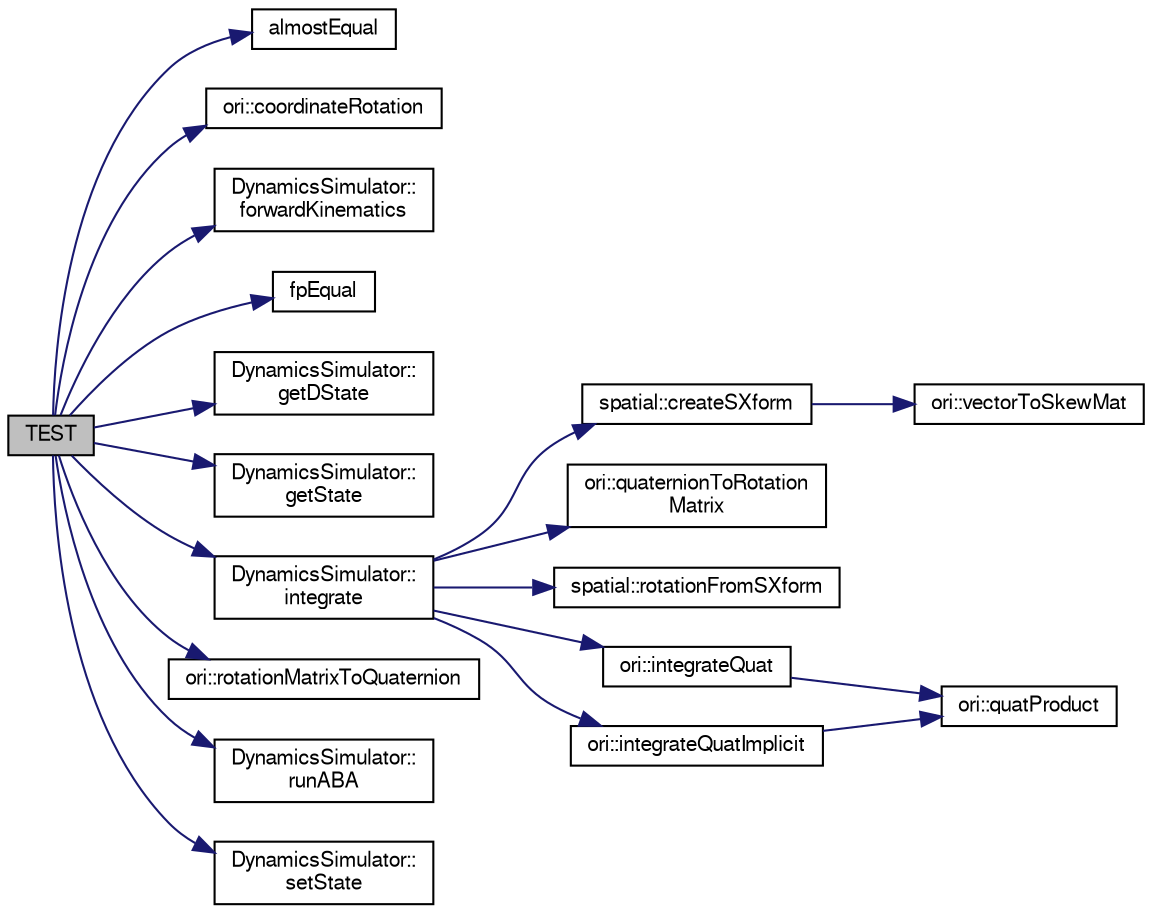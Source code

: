 digraph "TEST"
{
  edge [fontname="FreeSans",fontsize="10",labelfontname="FreeSans",labelfontsize="10"];
  node [fontname="FreeSans",fontsize="10",shape=record];
  rankdir="LR";
  Node1 [label="TEST",height=0.2,width=0.4,color="black", fillcolor="grey75", style="filled", fontcolor="black"];
  Node1 -> Node2 [color="midnightblue",fontsize="10",style="solid",fontname="FreeSans"];
  Node2 [label="almostEqual",height=0.2,width=0.4,color="black", fillcolor="white", style="filled",URL="$de/dda/_math_utilities_8h.html#aa06ec79f1e3170ea41b58ffbf35b9fb6"];
  Node1 -> Node3 [color="midnightblue",fontsize="10",style="solid",fontname="FreeSans"];
  Node3 [label="ori::coordinateRotation",height=0.2,width=0.4,color="black", fillcolor="white", style="filled",URL="$da/d9b/namespaceori.html#a537b8d0769c03e4cd8ef2b9a9dc8a760"];
  Node1 -> Node4 [color="midnightblue",fontsize="10",style="solid",fontname="FreeSans"];
  Node4 [label="DynamicsSimulator::\lforwardKinematics",height=0.2,width=0.4,color="black", fillcolor="white", style="filled",URL="$d7/d9c/class_dynamics_simulator.html#a3c057386e8d437e8c5dbcae02acf935c",tooltip="Do forward kinematics for feet. "];
  Node1 -> Node5 [color="midnightblue",fontsize="10",style="solid",fontname="FreeSans"];
  Node5 [label="fpEqual",height=0.2,width=0.4,color="black", fillcolor="white", style="filled",URL="$de/df0/utilities_8h.html#a16ea9aab4737c2622bc370d6a8613d63"];
  Node1 -> Node6 [color="midnightblue",fontsize="10",style="solid",fontname="FreeSans"];
  Node6 [label="DynamicsSimulator::\lgetDState",height=0.2,width=0.4,color="black", fillcolor="white", style="filled",URL="$d7/d9c/class_dynamics_simulator.html#a1dc9f92d57994e053f91b9cb619adde4"];
  Node1 -> Node7 [color="midnightblue",fontsize="10",style="solid",fontname="FreeSans"];
  Node7 [label="DynamicsSimulator::\lgetState",height=0.2,width=0.4,color="black", fillcolor="white", style="filled",URL="$d7/d9c/class_dynamics_simulator.html#a72892f39ed60e2f50df53ea49ffb6433"];
  Node1 -> Node8 [color="midnightblue",fontsize="10",style="solid",fontname="FreeSans"];
  Node8 [label="DynamicsSimulator::\lintegrate",height=0.2,width=0.4,color="black", fillcolor="white", style="filled",URL="$d7/d9c/class_dynamics_simulator.html#aa713195f636bdfd32743ad5cd5385fcd",tooltip="Integrate to find new _state. "];
  Node8 -> Node9 [color="midnightblue",fontsize="10",style="solid",fontname="FreeSans"];
  Node9 [label="spatial::createSXform",height=0.2,width=0.4,color="black", fillcolor="white", style="filled",URL="$de/d1a/namespacespatial.html#ae4a2145f3028087511b4f17c0152ec83"];
  Node9 -> Node10 [color="midnightblue",fontsize="10",style="solid",fontname="FreeSans"];
  Node10 [label="ori::vectorToSkewMat",height=0.2,width=0.4,color="black", fillcolor="white", style="filled",URL="$da/d9b/namespaceori.html#a153f2a76610f0c5524da3f8bf8fa4dfa"];
  Node8 -> Node11 [color="midnightblue",fontsize="10",style="solid",fontname="FreeSans"];
  Node11 [label="ori::quaternionToRotation\lMatrix",height=0.2,width=0.4,color="black", fillcolor="white", style="filled",URL="$da/d9b/namespaceori.html#af88fa91d686c646d41f9b747a6bc90f0"];
  Node8 -> Node12 [color="midnightblue",fontsize="10",style="solid",fontname="FreeSans"];
  Node12 [label="spatial::rotationFromSXform",height=0.2,width=0.4,color="black", fillcolor="white", style="filled",URL="$de/d1a/namespacespatial.html#abdc3cd991206414d80d9f89be27e3633"];
  Node8 -> Node13 [color="midnightblue",fontsize="10",style="solid",fontname="FreeSans"];
  Node13 [label="ori::integrateQuat",height=0.2,width=0.4,color="black", fillcolor="white", style="filled",URL="$da/d9b/namespaceori.html#ac12ecf143879de178929ecaad1714a6a"];
  Node13 -> Node14 [color="midnightblue",fontsize="10",style="solid",fontname="FreeSans"];
  Node14 [label="ori::quatProduct",height=0.2,width=0.4,color="black", fillcolor="white", style="filled",URL="$da/d9b/namespaceori.html#a89494866325446c634184782e56113ff"];
  Node8 -> Node15 [color="midnightblue",fontsize="10",style="solid",fontname="FreeSans"];
  Node15 [label="ori::integrateQuatImplicit",height=0.2,width=0.4,color="black", fillcolor="white", style="filled",URL="$da/d9b/namespaceori.html#a24ac869b814e7e46a63c4ee97e3279ea"];
  Node15 -> Node14 [color="midnightblue",fontsize="10",style="solid",fontname="FreeSans"];
  Node1 -> Node16 [color="midnightblue",fontsize="10",style="solid",fontname="FreeSans"];
  Node16 [label="ori::rotationMatrixToQuaternion",height=0.2,width=0.4,color="black", fillcolor="white", style="filled",URL="$da/d9b/namespaceori.html#a73c3872af6870d856cedd662856fcaea"];
  Node1 -> Node17 [color="midnightblue",fontsize="10",style="solid",fontname="FreeSans"];
  Node17 [label="DynamicsSimulator::\lrunABA",height=0.2,width=0.4,color="black", fillcolor="white", style="filled",URL="$d7/d9c/class_dynamics_simulator.html#ab7c1b6d1eb8d4893458b6910b1f9d331",tooltip="Simulate forward one step. "];
  Node1 -> Node18 [color="midnightblue",fontsize="10",style="solid",fontname="FreeSans"];
  Node18 [label="DynamicsSimulator::\lsetState",height=0.2,width=0.4,color="black", fillcolor="white", style="filled",URL="$d7/d9c/class_dynamics_simulator.html#a1b185d90d2b15840ca57f8e2adcf84fb"];
}

